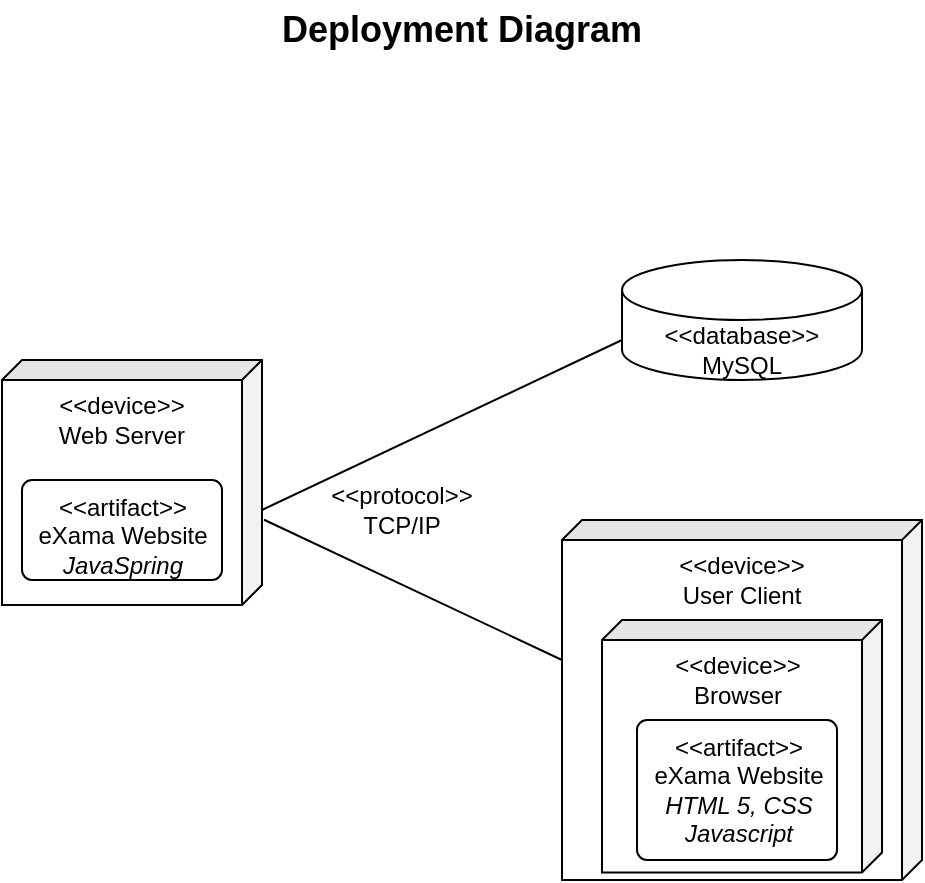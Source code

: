 <mxfile version="14.4.2" type="github">
  <diagram id="oElT3TKTSD2FCPyZ0pLu" name="Page-1">
    <mxGraphModel dx="848" dy="510" grid="1" gridSize="10" guides="1" tooltips="1" connect="1" arrows="1" fold="1" page="1" pageScale="1" pageWidth="827" pageHeight="1169" math="0" shadow="0">
      <root>
        <mxCell id="0" />
        <mxCell id="1" parent="0" />
        <mxCell id="dL7PWLy5DeC1aneGoH9E-3" value="Deployment Diagram" style="text;align=center;fontStyle=1;verticalAlign=middle;spacingLeft=3;spacingRight=3;strokeColor=none;rotatable=0;points=[[0,0.5],[1,0.5]];portConstraint=eastwest;fontSize=18;" parent="1" vertex="1">
          <mxGeometry x="220" y="70" width="80" height="26" as="geometry" />
        </mxCell>
        <mxCell id="dL7PWLy5DeC1aneGoH9E-11" style="rounded=0;orthogonalLoop=1;jettySize=auto;html=1;fontSize=18;startArrow=none;startFill=0;endArrow=none;endFill=0;exitX=0;exitY=0;exitDx=75;exitDy=0;exitPerimeter=0;" parent="1" source="dL7PWLy5DeC1aneGoH9E-17" edge="1">
          <mxGeometry relative="1" as="geometry">
            <mxPoint x="160" y="220" as="sourcePoint" />
            <mxPoint x="340" y="240" as="targetPoint" />
          </mxGeometry>
        </mxCell>
        <mxCell id="dL7PWLy5DeC1aneGoH9E-9" value="" style="shape=cylinder3;whiteSpace=wrap;html=1;boundedLbl=1;backgroundOutline=1;size=15;fontSize=18;" parent="1" vertex="1">
          <mxGeometry x="340.01" y="200" width="120" height="60" as="geometry" />
        </mxCell>
        <mxCell id="dL7PWLy5DeC1aneGoH9E-10" value="&amp;lt;&amp;lt;database&amp;gt;&amp;gt;&lt;br style=&quot;font-size: 12px&quot;&gt;MySQL" style="text;html=1;strokeColor=none;fillColor=none;align=center;verticalAlign=middle;whiteSpace=wrap;rounded=0;fontSize=12;" parent="1" vertex="1">
          <mxGeometry x="355" y="235" width="90" height="20" as="geometry" />
        </mxCell>
        <mxCell id="dL7PWLy5DeC1aneGoH9E-13" value="&amp;lt;&amp;lt;protocol&amp;gt;&amp;gt;&lt;br style=&quot;font-size: 12px;&quot;&gt;TCP/IP" style="text;html=1;strokeColor=none;fillColor=none;align=center;verticalAlign=middle;whiteSpace=wrap;rounded=0;fontSize=12;" parent="1" vertex="1">
          <mxGeometry x="210" y="315" width="40" height="20" as="geometry" />
        </mxCell>
        <mxCell id="dL7PWLy5DeC1aneGoH9E-17" value="" style="shape=cube;whiteSpace=wrap;html=1;boundedLbl=1;backgroundOutline=1;darkOpacity=0.05;darkOpacity2=0.1;fontSize=18;size=10;rotation=90;" parent="1" vertex="1">
          <mxGeometry x="33.75" y="246.25" width="122.5" height="130" as="geometry" />
        </mxCell>
        <mxCell id="dL7PWLy5DeC1aneGoH9E-18" value="&amp;lt;&amp;lt;device&amp;gt;&amp;gt;&lt;br style=&quot;font-size: 12px;&quot;&gt;Web Server" style="text;html=1;strokeColor=none;fillColor=none;align=center;verticalAlign=middle;whiteSpace=wrap;rounded=0;fontSize=12;" parent="1" vertex="1">
          <mxGeometry x="35" y="260" width="110" height="40" as="geometry" />
        </mxCell>
        <mxCell id="dL7PWLy5DeC1aneGoH9E-19" value="&amp;lt;&amp;lt;artifact&amp;gt;&amp;gt;&lt;br style=&quot;font-size: 12px&quot;&gt;eXama Website&lt;br&gt;&lt;i&gt;JavaSpring&lt;/i&gt;" style="html=1;align=center;verticalAlign=top;rounded=1;absoluteArcSize=1;arcSize=10;dashed=0;fontSize=12;" parent="1" vertex="1">
          <mxGeometry x="40" y="310" width="100" height="50" as="geometry" />
        </mxCell>
        <mxCell id="dL7PWLy5DeC1aneGoH9E-24" value="" style="shape=cube;whiteSpace=wrap;html=1;boundedLbl=1;backgroundOutline=1;darkOpacity=0.05;darkOpacity2=0.1;fontSize=18;size=10;rotation=90;" parent="1" vertex="1">
          <mxGeometry x="310" y="330" width="180" height="180" as="geometry" />
        </mxCell>
        <mxCell id="dL7PWLy5DeC1aneGoH9E-25" value="&amp;lt;&amp;lt;device&amp;gt;&amp;gt;&lt;br style=&quot;font-size: 12px&quot;&gt;User Client" style="text;html=1;strokeColor=none;fillColor=none;align=center;verticalAlign=middle;whiteSpace=wrap;rounded=0;fontSize=12;" parent="1" vertex="1">
          <mxGeometry x="345" y="340" width="110" height="40" as="geometry" />
        </mxCell>
        <mxCell id="dL7PWLy5DeC1aneGoH9E-27" value="" style="shape=cube;whiteSpace=wrap;html=1;boundedLbl=1;backgroundOutline=1;darkOpacity=0.05;darkOpacity2=0.1;fontSize=18;size=10;rotation=90;" parent="1" vertex="1">
          <mxGeometry x="336.88" y="373.13" width="126.25" height="140" as="geometry" />
        </mxCell>
        <mxCell id="dL7PWLy5DeC1aneGoH9E-28" value="&amp;lt;&amp;lt;device&amp;gt;&amp;gt;&lt;br style=&quot;font-size: 12px&quot;&gt;Browser" style="text;html=1;strokeColor=none;fillColor=none;align=center;verticalAlign=middle;whiteSpace=wrap;rounded=0;fontSize=12;" parent="1" vertex="1">
          <mxGeometry x="342.5" y="390" width="110" height="40" as="geometry" />
        </mxCell>
        <mxCell id="dL7PWLy5DeC1aneGoH9E-26" value="&amp;lt;&amp;lt;artifact&amp;gt;&amp;gt;&lt;br&gt;eXama Website&lt;br style=&quot;font-size: 12px&quot;&gt;&lt;i&gt;HTML 5, CSS&lt;br&gt;Javascript&lt;/i&gt;" style="html=1;align=center;verticalAlign=top;rounded=1;absoluteArcSize=1;arcSize=10;dashed=0;fontSize=12;" parent="1" vertex="1">
          <mxGeometry x="347.5" y="430" width="100" height="70" as="geometry" />
        </mxCell>
        <mxCell id="dL7PWLy5DeC1aneGoH9E-29" style="rounded=0;orthogonalLoop=1;jettySize=auto;html=1;fontSize=18;startArrow=none;startFill=0;endArrow=none;endFill=0;exitX=0.652;exitY=-0.008;exitDx=0;exitDy=0;exitPerimeter=0;" parent="1" source="dL7PWLy5DeC1aneGoH9E-17" edge="1">
          <mxGeometry relative="1" as="geometry">
            <mxPoint x="170" y="335" as="sourcePoint" />
            <mxPoint x="310" y="400" as="targetPoint" />
          </mxGeometry>
        </mxCell>
      </root>
    </mxGraphModel>
  </diagram>
</mxfile>

